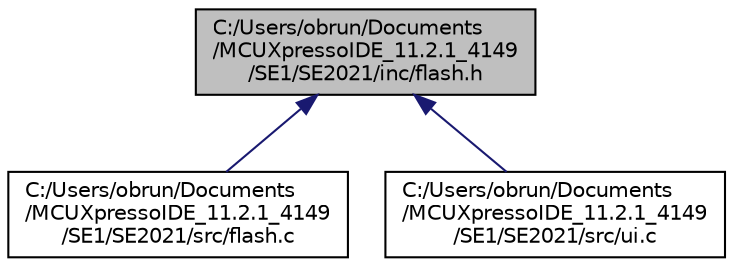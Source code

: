 digraph "C:/Users/obrun/Documents/MCUXpressoIDE_11.2.1_4149/SE1/SE2021/inc/flash.h"
{
 // LATEX_PDF_SIZE
  edge [fontname="Helvetica",fontsize="10",labelfontname="Helvetica",labelfontsize="10"];
  node [fontname="Helvetica",fontsize="10",shape=record];
  Node1 [label="C:/Users/obrun/Documents\l/MCUXpressoIDE_11.2.1_4149\l/SE1/SE2021/inc/flash.h",height=0.2,width=0.4,color="black", fillcolor="grey75", style="filled", fontcolor="black",tooltip="Contains the flash API."];
  Node1 -> Node2 [dir="back",color="midnightblue",fontsize="10",style="solid",fontname="Helvetica"];
  Node2 [label="C:/Users/obrun/Documents\l/MCUXpressoIDE_11.2.1_4149\l/SE1/SE2021/src/flash.c",height=0.2,width=0.4,color="black", fillcolor="white", style="filled",URL="$d1/d4d/flash_8c.html",tooltip=" "];
  Node1 -> Node3 [dir="back",color="midnightblue",fontsize="10",style="solid",fontname="Helvetica"];
  Node3 [label="C:/Users/obrun/Documents\l/MCUXpressoIDE_11.2.1_4149\l/SE1/SE2021/src/ui.c",height=0.2,width=0.4,color="black", fillcolor="white", style="filled",URL="$dc/d78/ui_8c.html",tooltip=" "];
}
